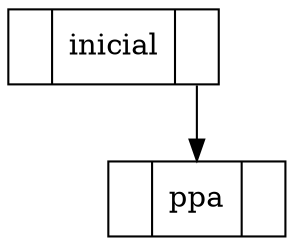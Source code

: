 digraph g{
node [shape = record, heigth=.1];
capainicial[label= "<f0>|<f1>inicial|<f2>"];
"capainicial":f2 -> "capappa":f1;
capappa[label= "<f0>|<f1>ppa|<f2>"];

}

